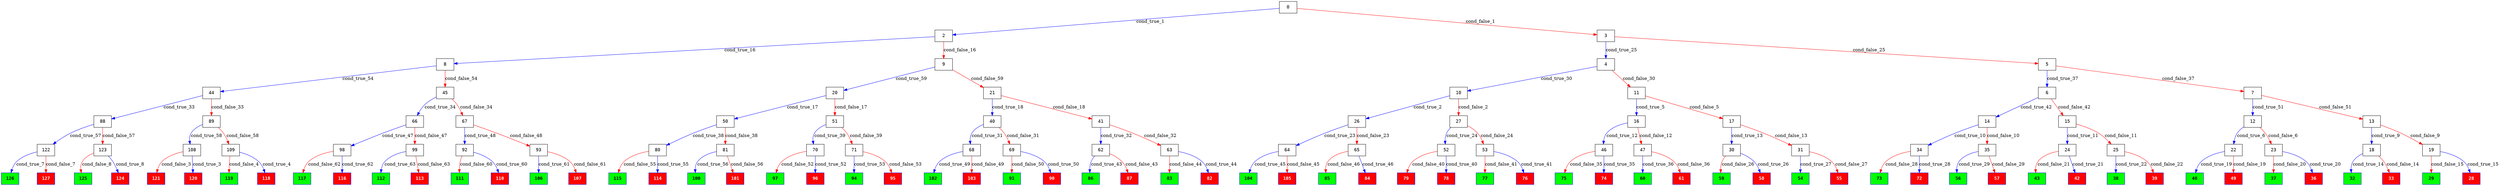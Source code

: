 digraph ExecutionTree {
	node [color=black fontname=Courier height=.5 shape=record]
	97 [color=blue, fillcolor=green, style=filled, fontcolor=black, fontname="Courier-Bold"]
	94 [color=blue, fillcolor=green, style=filled, fontcolor=black, fontname="Courier-Bold"]
	91 [color=blue, fillcolor=green, style=filled, fontcolor=black, fontname="Courier-Bold"]
	86 [color=blue, fillcolor=green, style=filled, fontcolor=black, fontname="Courier-Bold"]
	85 [color=blue, fillcolor=green, style=filled, fontcolor=black, fontname="Courier-Bold"]
	83 [color=blue, fillcolor=green, style=filled, fontcolor=black, fontname="Courier-Bold"]
	77 [color=blue, fillcolor=green, style=filled, fontcolor=black, fontname="Courier-Bold"]
	75 [color=blue, fillcolor=green, style=filled, fontcolor=black, fontname="Courier-Bold"]
	73 [color=blue, fillcolor=green, style=filled, fontcolor=black, fontname="Courier-Bold"]
	60 [color=blue, fillcolor=green, style=filled, fontcolor=black, fontname="Courier-Bold"]
	59 [color=blue, fillcolor=green, style=filled, fontcolor=black, fontname="Courier-Bold"]
	56 [color=blue, fillcolor=green, style=filled, fontcolor=black, fontname="Courier-Bold"]
	54 [color=blue, fillcolor=green, style=filled, fontcolor=black, fontname="Courier-Bold"]
	48 [color=blue, fillcolor=green, style=filled, fontcolor=black, fontname="Courier-Bold"]
	43 [color=blue, fillcolor=green, style=filled, fontcolor=black, fontname="Courier-Bold"]
	38 [color=blue, fillcolor=green, style=filled, fontcolor=black, fontname="Courier-Bold"]
	37 [color=blue, fillcolor=green, style=filled, fontcolor=black, fontname="Courier-Bold"]
	32 [color=blue, fillcolor=green, style=filled, fontcolor=black, fontname="Courier-Bold"]
	29 [color=blue, fillcolor=green, style=filled, fontcolor=black, fontname="Courier-Bold"]
	126 [color=blue, fillcolor=green, style=filled, fontcolor=black, fontname="Courier-Bold"]
	125 [color=blue, fillcolor=green, style=filled, fontcolor=black, fontname="Courier-Bold"]
	119 [color=blue, fillcolor=green, style=filled, fontcolor=black, fontname="Courier-Bold"]
	117 [color=blue, fillcolor=green, style=filled, fontcolor=black, fontname="Courier-Bold"]
	115 [color=blue, fillcolor=green, style=filled, fontcolor=black, fontname="Courier-Bold"]
	112 [color=blue, fillcolor=green, style=filled, fontcolor=black, fontname="Courier-Bold"]
	111 [color=blue, fillcolor=green, style=filled, fontcolor=black, fontname="Courier-Bold"]
	106 [color=blue, fillcolor=green, style=filled, fontcolor=black, fontname="Courier-Bold"]
	104 [color=blue, fillcolor=green, style=filled, fontcolor=black, fontname="Courier-Bold"]
	102 [color=blue, fillcolor=green, style=filled, fontcolor=black, fontname="Courier-Bold"]
	100 [color=blue, fillcolor=green, style=filled, fontcolor=black, fontname="Courier-Bold"]
	58 [color=blue, fillcolor=red, style=filled, fontcolor=white, fontname="Courier-Bold"]
	42 [color=blue, fillcolor=red, style=filled, fontcolor=white, fontname="Courier-Bold"]
	127 [color=blue, fillcolor=red, style=filled, fontcolor=white, fontname="Courier-Bold"]
	124 [color=blue, fillcolor=red, style=filled, fontcolor=white, fontname="Courier-Bold"]
	121 [color=blue, fillcolor=red, style=filled, fontcolor=white, fontname="Courier-Bold"]
	74 [color=blue, fillcolor=red, style=filled, fontcolor=white, fontname="Courier-Bold"]
	113 [color=blue, fillcolor=red, style=filled, fontcolor=white, fontname="Courier-Bold"]
	118 [color=blue, fillcolor=red, style=filled, fontcolor=white, fontname="Courier-Bold"]
	107 [color=blue, fillcolor=red, style=filled, fontcolor=white, fontname="Courier-Bold"]
	105 [color=blue, fillcolor=red, style=filled, fontcolor=white, fontname="Courier-Bold"]
	103 [color=blue, fillcolor=red, style=filled, fontcolor=white, fontname="Courier-Bold"]
	101 [color=blue, fillcolor=red, style=filled, fontcolor=white, fontname="Courier-Bold"]
	114 [color=blue, fillcolor=red, style=filled, fontcolor=white, fontname="Courier-Bold"]
	95 [color=blue, fillcolor=red, style=filled, fontcolor=white, fontname="Courier-Bold"]
	120 [color=blue, fillcolor=red, style=filled, fontcolor=white, fontname="Courier-Bold"]
	87 [color=blue, fillcolor=red, style=filled, fontcolor=white, fontname="Courier-Bold"]
	79 [color=blue, fillcolor=red, style=filled, fontcolor=white, fontname="Courier-Bold"]
	90 [color=blue, fillcolor=red, style=filled, fontcolor=white, fontname="Courier-Bold"]
	110 [color=blue, fillcolor=red, style=filled, fontcolor=white, fontname="Courier-Bold"]
	84 [color=blue, fillcolor=red, style=filled, fontcolor=white, fontname="Courier-Bold"]
	82 [color=blue, fillcolor=red, style=filled, fontcolor=white, fontname="Courier-Bold"]
	61 [color=blue, fillcolor=red, style=filled, fontcolor=white, fontname="Courier-Bold"]
	72 [color=blue, fillcolor=red, style=filled, fontcolor=white, fontname="Courier-Bold"]
	57 [color=blue, fillcolor=red, style=filled, fontcolor=white, fontname="Courier-Bold"]
	55 [color=blue, fillcolor=red, style=filled, fontcolor=white, fontname="Courier-Bold"]
	76 [color=blue, fillcolor=red, style=filled, fontcolor=white, fontname="Courier-Bold"]
	96 [color=blue, fillcolor=red, style=filled, fontcolor=white, fontname="Courier-Bold"]
	49 [color=blue, fillcolor=red, style=filled, fontcolor=white, fontname="Courier-Bold"]
	116 [color=blue, fillcolor=red, style=filled, fontcolor=white, fontname="Courier-Bold"]
	39 [color=blue, fillcolor=red, style=filled, fontcolor=white, fontname="Courier-Bold"]
	33 [color=blue, fillcolor=red, style=filled, fontcolor=white, fontname="Courier-Bold"]
	78 [color=blue, fillcolor=red, style=filled, fontcolor=white, fontname="Courier-Bold"]
	36 [color=blue, fillcolor=red, style=filled, fontcolor=white, fontname="Courier-Bold"]
	28 [color=blue, fillcolor=red, style=filled, fontcolor=white, fontname="Courier-Bold"]
	0 -> 2 [label=cond_true_1 color=blue]
	0 -> 3 [label=cond_false_1 color=red]
	2 -> 8 [label=cond_true_16 color=blue]
	2 -> 9 [label=cond_false_16 color=red]
	3 -> 4 [label=cond_true_25 color=blue]
	3 -> 5 [label=cond_false_25 color=red]
	10 -> 26 [label=cond_true_2 color=blue]
	10 -> 27 [label=cond_false_2 color=red]
	26 -> 64 [label=cond_true_23 color=blue]
	26 -> 65 [label=cond_false_23 color=red]
	27 -> 52 [label=cond_true_24 color=blue]
	27 -> 53 [label=cond_false_24 color=red]
	108 -> 120 [label=cond_true_3 color=blue]
	108 -> 121 [label=cond_false_3 color=red]
	109 -> 118 [label=cond_true_4 color=blue]
	109 -> 119 [label=cond_false_4 color=red]
	11 -> 16 [label=cond_true_5 color=blue]
	11 -> 17 [label=cond_false_5 color=red]
	16 -> 46 [label=cond_true_12 color=blue]
	16 -> 47 [label=cond_false_12 color=red]
	17 -> 30 [label=cond_true_13 color=blue]
	17 -> 31 [label=cond_false_13 color=red]
	12 -> 22 [label=cond_true_6 color=blue]
	12 -> 23 [label=cond_false_6 color=red]
	22 -> 48 [label=cond_true_19 color=blue]
	22 -> 49 [label=cond_false_19 color=red]
	23 -> 36 [label=cond_true_20 color=blue]
	23 -> 37 [label=cond_false_20 color=red]
	122 -> 126 [label=cond_true_7 color=blue]
	122 -> 127 [label=cond_false_7 color=red]
	123 -> 124 [label=cond_true_8 color=blue]
	123 -> 125 [label=cond_false_8 color=red]
	13 -> 18 [label=cond_true_9 color=blue]
	13 -> 19 [label=cond_false_9 color=red]
	18 -> 32 [label=cond_true_14 color=blue]
	18 -> 33 [label=cond_false_14 color=red]
	19 -> 28 [label=cond_true_15 color=blue]
	19 -> 29 [label=cond_false_15 color=red]
	14 -> 34 [label=cond_true_10 color=blue]
	14 -> 35 [label=cond_false_10 color=red]
	34 -> 72 [label=cond_true_28 color=blue]
	34 -> 73 [label=cond_false_28 color=red]
	35 -> 56 [label=cond_true_29 color=blue]
	35 -> 57 [label=cond_false_29 color=red]
	15 -> 24 [label=cond_true_11 color=blue]
	15 -> 25 [label=cond_false_11 color=red]
	24 -> 42 [label=cond_true_21 color=blue]
	24 -> 43 [label=cond_false_21 color=red]
	25 -> 38 [label=cond_true_22 color=blue]
	25 -> 39 [label=cond_false_22 color=red]
	46 -> 74 [label=cond_true_35 color=blue]
	46 -> 75 [label=cond_false_35 color=red]
	47 -> 60 [label=cond_true_36 color=blue]
	47 -> 61 [label=cond_false_36 color=red]
	30 -> 58 [label=cond_true_26 color=blue]
	30 -> 59 [label=cond_false_26 color=red]
	31 -> 54 [label=cond_true_27 color=blue]
	31 -> 55 [label=cond_false_27 color=red]
	8 -> 44 [label=cond_true_54 color=blue]
	8 -> 45 [label=cond_false_54 color=red]
	9 -> 20 [label=cond_true_59 color=blue]
	9 -> 21 [label=cond_false_59 color=red]
	20 -> 50 [label=cond_true_17 color=blue]
	20 -> 51 [label=cond_false_17 color=red]
	50 -> 80 [label=cond_true_38 color=blue]
	50 -> 81 [label=cond_false_38 color=red]
	51 -> 70 [label=cond_true_39 color=blue]
	51 -> 71 [label=cond_false_39 color=red]
	21 -> 40 [label=cond_true_18 color=blue]
	21 -> 41 [label=cond_false_18 color=red]
	40 -> 68 [label=cond_true_31 color=blue]
	40 -> 69 [label=cond_false_31 color=red]
	41 -> 62 [label=cond_true_32 color=blue]
	41 -> 63 [label=cond_false_32 color=red]
	64 -> 104 [label=cond_true_45 color=blue]
	64 -> 105 [label=cond_false_45 color=red]
	65 -> 84 [label=cond_true_46 color=blue]
	65 -> 85 [label=cond_false_46 color=red]
	52 -> 78 [label=cond_true_40 color=blue]
	52 -> 79 [label=cond_false_40 color=red]
	53 -> 76 [label=cond_true_41 color=blue]
	53 -> 77 [label=cond_false_41 color=red]
	4 -> 10 [label=cond_true_30 color=blue]
	4 -> 11 [label=cond_false_30 color=red]
	5 -> 6 [label=cond_true_37 color=blue]
	5 -> 7 [label=cond_false_37 color=red]
	68 -> 102 [label=cond_true_49 color=blue]
	68 -> 103 [label=cond_false_49 color=red]
	69 -> 90 [label=cond_true_50 color=blue]
	69 -> 91 [label=cond_false_50 color=red]
	62 -> 86 [label=cond_true_43 color=blue]
	62 -> 87 [label=cond_false_43 color=red]
	63 -> 82 [label=cond_true_44 color=blue]
	63 -> 83 [label=cond_false_44 color=red]
	44 -> 88 [label=cond_true_33 color=blue]
	44 -> 89 [label=cond_false_33 color=red]
	88 -> 122 [label=cond_true_57 color=blue]
	88 -> 123 [label=cond_false_57 color=red]
	89 -> 108 [label=cond_true_58 color=blue]
	89 -> 109 [label=cond_false_58 color=red]
	45 -> 66 [label=cond_true_34 color=blue]
	45 -> 67 [label=cond_false_34 color=red]
	66 -> 98 [label=cond_true_47 color=blue]
	66 -> 99 [label=cond_false_47 color=red]
	67 -> 92 [label=cond_true_48 color=blue]
	67 -> 93 [label=cond_false_48 color=red]
	6 -> 14 [label=cond_true_42 color=blue]
	6 -> 15 [label=cond_false_42 color=red]
	7 -> 12 [label=cond_true_51 color=blue]
	7 -> 13 [label=cond_false_51 color=red]
	80 -> 114 [label=cond_true_55 color=blue]
	80 -> 115 [label=cond_false_55 color=red]
	81 -> 100 [label=cond_true_56 color=blue]
	81 -> 101 [label=cond_false_56 color=red]
	70 -> 96 [label=cond_true_52 color=blue]
	70 -> 97 [label=cond_false_52 color=red]
	71 -> 94 [label=cond_true_53 color=blue]
	71 -> 95 [label=cond_false_53 color=red]
	98 -> 116 [label=cond_true_62 color=blue]
	98 -> 117 [label=cond_false_62 color=red]
	99 -> 112 [label=cond_true_63 color=blue]
	99 -> 113 [label=cond_false_63 color=red]
	92 -> 110 [label=cond_true_60 color=blue]
	92 -> 111 [label=cond_false_60 color=red]
	93 -> 106 [label=cond_true_61 color=blue]
	93 -> 107 [label=cond_false_61 color=red]
}
